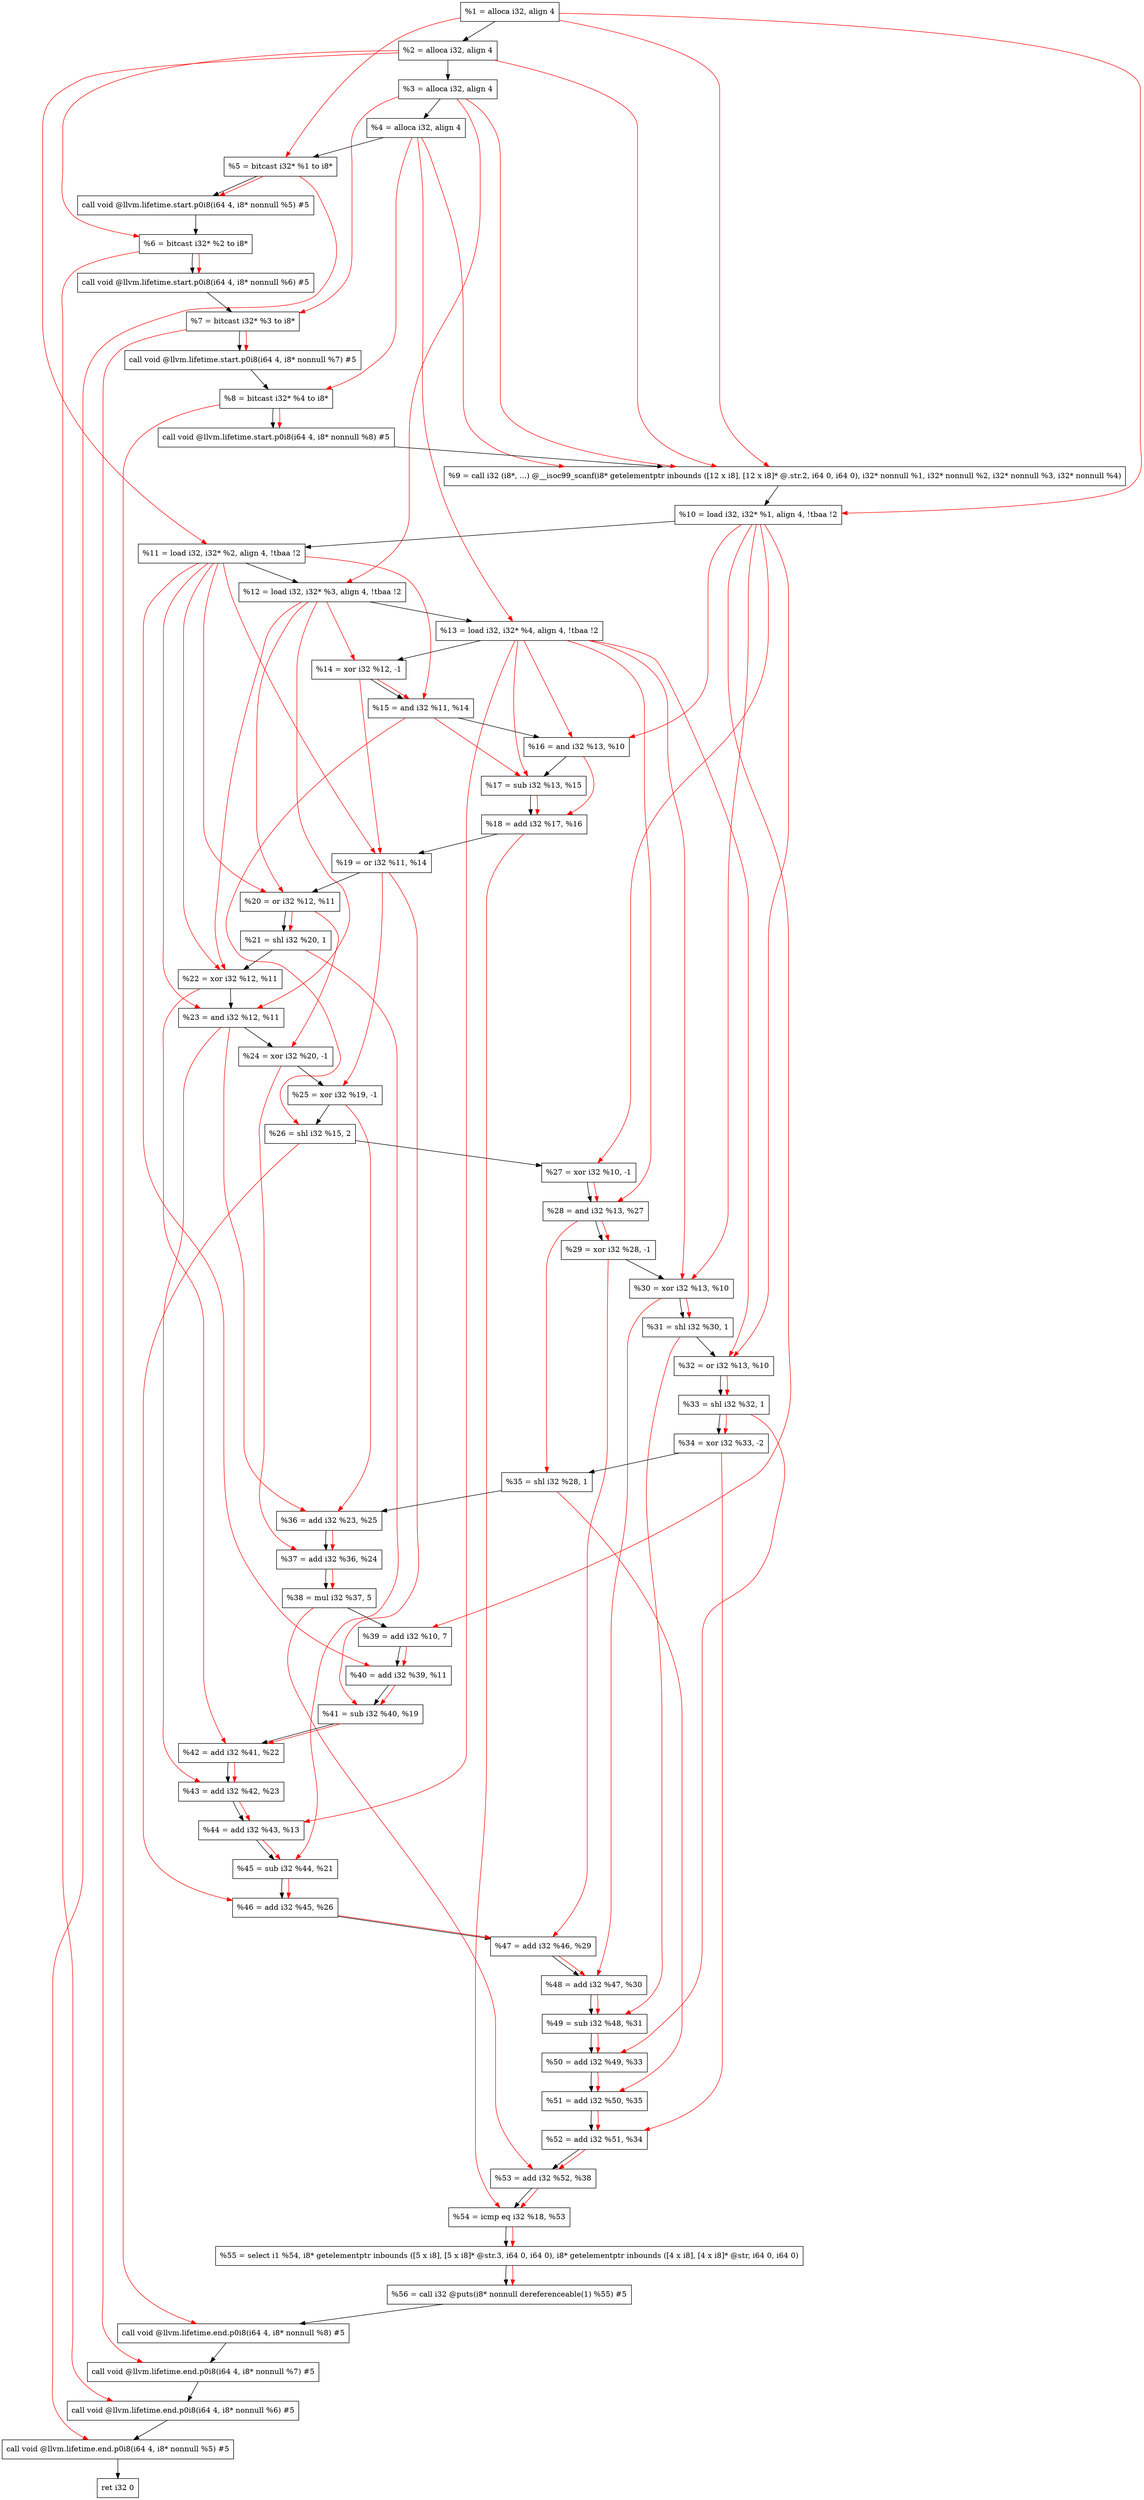 digraph "DFG for'main' function" {
	Node0x9ccc88[shape=record, label="  %1 = alloca i32, align 4"];
	Node0x9ccd08[shape=record, label="  %2 = alloca i32, align 4"];
	Node0x9ccd98[shape=record, label="  %3 = alloca i32, align 4"];
	Node0x9ccdf8[shape=record, label="  %4 = alloca i32, align 4"];
	Node0x9ccea8[shape=record, label="  %5 = bitcast i32* %1 to i8*"];
	Node0x9cd2d8[shape=record, label="  call void @llvm.lifetime.start.p0i8(i64 4, i8* nonnull %5) #5"];
	Node0x9cd3b8[shape=record, label="  %6 = bitcast i32* %2 to i8*"];
	Node0x9cd4b8[shape=record, label="  call void @llvm.lifetime.start.p0i8(i64 4, i8* nonnull %6) #5"];
	Node0x9cd578[shape=record, label="  %7 = bitcast i32* %3 to i8*"];
	Node0x9cd628[shape=record, label="  call void @llvm.lifetime.start.p0i8(i64 4, i8* nonnull %7) #5"];
	Node0x9cd6e8[shape=record, label="  %8 = bitcast i32* %4 to i8*"];
	Node0x9cd798[shape=record, label="  call void @llvm.lifetime.start.p0i8(i64 4, i8* nonnull %8) #5"];
	Node0x9c7b70[shape=record, label="  %9 = call i32 (i8*, ...) @__isoc99_scanf(i8* getelementptr inbounds ([12 x i8], [12 x i8]* @.str.2, i64 0, i64 0), i32* nonnull %1, i32* nonnull %2, i32* nonnull %3, i32* nonnull %4)"];
	Node0x9cd998[shape=record, label="  %10 = load i32, i32* %1, align 4, !tbaa !2"];
	Node0x9ce908[shape=record, label="  %11 = load i32, i32* %2, align 4, !tbaa !2"];
	Node0x9cef78[shape=record, label="  %12 = load i32, i32* %3, align 4, !tbaa !2"];
	Node0x9cefd8[shape=record, label="  %13 = load i32, i32* %4, align 4, !tbaa !2"];
	Node0x9cf050[shape=record, label="  %14 = xor i32 %12, -1"];
	Node0x9cf0c0[shape=record, label="  %15 = and i32 %11, %14"];
	Node0x9cf130[shape=record, label="  %16 = and i32 %13, %10"];
	Node0x9cf1a0[shape=record, label="  %17 = sub i32 %13, %15"];
	Node0x9cf210[shape=record, label="  %18 = add i32 %17, %16"];
	Node0x9cf280[shape=record, label="  %19 = or i32 %11, %14"];
	Node0x9cf2f0[shape=record, label="  %20 = or i32 %12, %11"];
	Node0x9cf360[shape=record, label="  %21 = shl i32 %20, 1"];
	Node0x9cf3d0[shape=record, label="  %22 = xor i32 %12, %11"];
	Node0x9cf440[shape=record, label="  %23 = and i32 %12, %11"];
	Node0x9cf4b0[shape=record, label="  %24 = xor i32 %20, -1"];
	Node0x9cf520[shape=record, label="  %25 = xor i32 %19, -1"];
	Node0x9cf590[shape=record, label="  %26 = shl i32 %15, 2"];
	Node0x9cf600[shape=record, label="  %27 = xor i32 %10, -1"];
	Node0x9cf670[shape=record, label="  %28 = and i32 %13, %27"];
	Node0x9cf6e0[shape=record, label="  %29 = xor i32 %28, -1"];
	Node0x9cf750[shape=record, label="  %30 = xor i32 %13, %10"];
	Node0x9cf7c0[shape=record, label="  %31 = shl i32 %30, 1"];
	Node0x9cf830[shape=record, label="  %32 = or i32 %13, %10"];
	Node0x9cf8a0[shape=record, label="  %33 = shl i32 %32, 1"];
	Node0x9cf910[shape=record, label="  %34 = xor i32 %33, -2"];
	Node0x9cf980[shape=record, label="  %35 = shl i32 %28, 1"];
	Node0x9cf9f0[shape=record, label="  %36 = add i32 %23, %25"];
	Node0x9cfa60[shape=record, label="  %37 = add i32 %36, %24"];
	Node0x9cfad0[shape=record, label="  %38 = mul i32 %37, 5"];
	Node0x9cfb40[shape=record, label="  %39 = add i32 %10, 7"];
	Node0x9cfbb0[shape=record, label="  %40 = add i32 %39, %11"];
	Node0x9cfc20[shape=record, label="  %41 = sub i32 %40, %19"];
	Node0x9cfc90[shape=record, label="  %42 = add i32 %41, %22"];
	Node0x9cfd00[shape=record, label="  %43 = add i32 %42, %23"];
	Node0x9cfd70[shape=record, label="  %44 = add i32 %43, %13"];
	Node0x9cfde0[shape=record, label="  %45 = sub i32 %44, %21"];
	Node0x9cfe50[shape=record, label="  %46 = add i32 %45, %26"];
	Node0x9cfec0[shape=record, label="  %47 = add i32 %46, %29"];
	Node0x9cff30[shape=record, label="  %48 = add i32 %47, %30"];
	Node0x9cffa0[shape=record, label="  %49 = sub i32 %48, %31"];
	Node0x9d0010[shape=record, label="  %50 = add i32 %49, %33"];
	Node0x9d0080[shape=record, label="  %51 = add i32 %50, %35"];
	Node0x9d00f0[shape=record, label="  %52 = add i32 %51, %34"];
	Node0x9d0160[shape=record, label="  %53 = add i32 %52, %38"];
	Node0x9d01d0[shape=record, label="  %54 = icmp eq i32 %18, %53"];
	Node0x96c8b8[shape=record, label="  %55 = select i1 %54, i8* getelementptr inbounds ([5 x i8], [5 x i8]* @str.3, i64 0, i64 0), i8* getelementptr inbounds ([4 x i8], [4 x i8]* @str, i64 0, i64 0)"];
	Node0x9d0260[shape=record, label="  %56 = call i32 @puts(i8* nonnull dereferenceable(1) %55) #5"];
	Node0x9d0508[shape=record, label="  call void @llvm.lifetime.end.p0i8(i64 4, i8* nonnull %8) #5"];
	Node0x9d0668[shape=record, label="  call void @llvm.lifetime.end.p0i8(i64 4, i8* nonnull %7) #5"];
	Node0x9d0778[shape=record, label="  call void @llvm.lifetime.end.p0i8(i64 4, i8* nonnull %6) #5"];
	Node0x9d0888[shape=record, label="  call void @llvm.lifetime.end.p0i8(i64 4, i8* nonnull %5) #5"];
	Node0x9d0948[shape=record, label="  ret i32 0"];
	Node0x9ccc88 -> Node0x9ccd08;
	Node0x9ccd08 -> Node0x9ccd98;
	Node0x9ccd98 -> Node0x9ccdf8;
	Node0x9ccdf8 -> Node0x9ccea8;
	Node0x9ccea8 -> Node0x9cd2d8;
	Node0x9cd2d8 -> Node0x9cd3b8;
	Node0x9cd3b8 -> Node0x9cd4b8;
	Node0x9cd4b8 -> Node0x9cd578;
	Node0x9cd578 -> Node0x9cd628;
	Node0x9cd628 -> Node0x9cd6e8;
	Node0x9cd6e8 -> Node0x9cd798;
	Node0x9cd798 -> Node0x9c7b70;
	Node0x9c7b70 -> Node0x9cd998;
	Node0x9cd998 -> Node0x9ce908;
	Node0x9ce908 -> Node0x9cef78;
	Node0x9cef78 -> Node0x9cefd8;
	Node0x9cefd8 -> Node0x9cf050;
	Node0x9cf050 -> Node0x9cf0c0;
	Node0x9cf0c0 -> Node0x9cf130;
	Node0x9cf130 -> Node0x9cf1a0;
	Node0x9cf1a0 -> Node0x9cf210;
	Node0x9cf210 -> Node0x9cf280;
	Node0x9cf280 -> Node0x9cf2f0;
	Node0x9cf2f0 -> Node0x9cf360;
	Node0x9cf360 -> Node0x9cf3d0;
	Node0x9cf3d0 -> Node0x9cf440;
	Node0x9cf440 -> Node0x9cf4b0;
	Node0x9cf4b0 -> Node0x9cf520;
	Node0x9cf520 -> Node0x9cf590;
	Node0x9cf590 -> Node0x9cf600;
	Node0x9cf600 -> Node0x9cf670;
	Node0x9cf670 -> Node0x9cf6e0;
	Node0x9cf6e0 -> Node0x9cf750;
	Node0x9cf750 -> Node0x9cf7c0;
	Node0x9cf7c0 -> Node0x9cf830;
	Node0x9cf830 -> Node0x9cf8a0;
	Node0x9cf8a0 -> Node0x9cf910;
	Node0x9cf910 -> Node0x9cf980;
	Node0x9cf980 -> Node0x9cf9f0;
	Node0x9cf9f0 -> Node0x9cfa60;
	Node0x9cfa60 -> Node0x9cfad0;
	Node0x9cfad0 -> Node0x9cfb40;
	Node0x9cfb40 -> Node0x9cfbb0;
	Node0x9cfbb0 -> Node0x9cfc20;
	Node0x9cfc20 -> Node0x9cfc90;
	Node0x9cfc90 -> Node0x9cfd00;
	Node0x9cfd00 -> Node0x9cfd70;
	Node0x9cfd70 -> Node0x9cfde0;
	Node0x9cfde0 -> Node0x9cfe50;
	Node0x9cfe50 -> Node0x9cfec0;
	Node0x9cfec0 -> Node0x9cff30;
	Node0x9cff30 -> Node0x9cffa0;
	Node0x9cffa0 -> Node0x9d0010;
	Node0x9d0010 -> Node0x9d0080;
	Node0x9d0080 -> Node0x9d00f0;
	Node0x9d00f0 -> Node0x9d0160;
	Node0x9d0160 -> Node0x9d01d0;
	Node0x9d01d0 -> Node0x96c8b8;
	Node0x96c8b8 -> Node0x9d0260;
	Node0x9d0260 -> Node0x9d0508;
	Node0x9d0508 -> Node0x9d0668;
	Node0x9d0668 -> Node0x9d0778;
	Node0x9d0778 -> Node0x9d0888;
	Node0x9d0888 -> Node0x9d0948;
edge [color=red]
	Node0x9ccc88 -> Node0x9ccea8;
	Node0x9ccea8 -> Node0x9cd2d8;
	Node0x9ccd08 -> Node0x9cd3b8;
	Node0x9cd3b8 -> Node0x9cd4b8;
	Node0x9ccd98 -> Node0x9cd578;
	Node0x9cd578 -> Node0x9cd628;
	Node0x9ccdf8 -> Node0x9cd6e8;
	Node0x9cd6e8 -> Node0x9cd798;
	Node0x9ccc88 -> Node0x9c7b70;
	Node0x9ccd08 -> Node0x9c7b70;
	Node0x9ccd98 -> Node0x9c7b70;
	Node0x9ccdf8 -> Node0x9c7b70;
	Node0x9ccc88 -> Node0x9cd998;
	Node0x9ccd08 -> Node0x9ce908;
	Node0x9ccd98 -> Node0x9cef78;
	Node0x9ccdf8 -> Node0x9cefd8;
	Node0x9cef78 -> Node0x9cf050;
	Node0x9ce908 -> Node0x9cf0c0;
	Node0x9cf050 -> Node0x9cf0c0;
	Node0x9cefd8 -> Node0x9cf130;
	Node0x9cd998 -> Node0x9cf130;
	Node0x9cefd8 -> Node0x9cf1a0;
	Node0x9cf0c0 -> Node0x9cf1a0;
	Node0x9cf1a0 -> Node0x9cf210;
	Node0x9cf130 -> Node0x9cf210;
	Node0x9ce908 -> Node0x9cf280;
	Node0x9cf050 -> Node0x9cf280;
	Node0x9cef78 -> Node0x9cf2f0;
	Node0x9ce908 -> Node0x9cf2f0;
	Node0x9cf2f0 -> Node0x9cf360;
	Node0x9cef78 -> Node0x9cf3d0;
	Node0x9ce908 -> Node0x9cf3d0;
	Node0x9cef78 -> Node0x9cf440;
	Node0x9ce908 -> Node0x9cf440;
	Node0x9cf2f0 -> Node0x9cf4b0;
	Node0x9cf280 -> Node0x9cf520;
	Node0x9cf0c0 -> Node0x9cf590;
	Node0x9cd998 -> Node0x9cf600;
	Node0x9cefd8 -> Node0x9cf670;
	Node0x9cf600 -> Node0x9cf670;
	Node0x9cf670 -> Node0x9cf6e0;
	Node0x9cefd8 -> Node0x9cf750;
	Node0x9cd998 -> Node0x9cf750;
	Node0x9cf750 -> Node0x9cf7c0;
	Node0x9cefd8 -> Node0x9cf830;
	Node0x9cd998 -> Node0x9cf830;
	Node0x9cf830 -> Node0x9cf8a0;
	Node0x9cf8a0 -> Node0x9cf910;
	Node0x9cf670 -> Node0x9cf980;
	Node0x9cf440 -> Node0x9cf9f0;
	Node0x9cf520 -> Node0x9cf9f0;
	Node0x9cf9f0 -> Node0x9cfa60;
	Node0x9cf4b0 -> Node0x9cfa60;
	Node0x9cfa60 -> Node0x9cfad0;
	Node0x9cd998 -> Node0x9cfb40;
	Node0x9cfb40 -> Node0x9cfbb0;
	Node0x9ce908 -> Node0x9cfbb0;
	Node0x9cfbb0 -> Node0x9cfc20;
	Node0x9cf280 -> Node0x9cfc20;
	Node0x9cfc20 -> Node0x9cfc90;
	Node0x9cf3d0 -> Node0x9cfc90;
	Node0x9cfc90 -> Node0x9cfd00;
	Node0x9cf440 -> Node0x9cfd00;
	Node0x9cfd00 -> Node0x9cfd70;
	Node0x9cefd8 -> Node0x9cfd70;
	Node0x9cfd70 -> Node0x9cfde0;
	Node0x9cf360 -> Node0x9cfde0;
	Node0x9cfde0 -> Node0x9cfe50;
	Node0x9cf590 -> Node0x9cfe50;
	Node0x9cfe50 -> Node0x9cfec0;
	Node0x9cf6e0 -> Node0x9cfec0;
	Node0x9cfec0 -> Node0x9cff30;
	Node0x9cf750 -> Node0x9cff30;
	Node0x9cff30 -> Node0x9cffa0;
	Node0x9cf7c0 -> Node0x9cffa0;
	Node0x9cffa0 -> Node0x9d0010;
	Node0x9cf8a0 -> Node0x9d0010;
	Node0x9d0010 -> Node0x9d0080;
	Node0x9cf980 -> Node0x9d0080;
	Node0x9d0080 -> Node0x9d00f0;
	Node0x9cf910 -> Node0x9d00f0;
	Node0x9d00f0 -> Node0x9d0160;
	Node0x9cfad0 -> Node0x9d0160;
	Node0x9cf210 -> Node0x9d01d0;
	Node0x9d0160 -> Node0x9d01d0;
	Node0x9d01d0 -> Node0x96c8b8;
	Node0x96c8b8 -> Node0x9d0260;
	Node0x9cd6e8 -> Node0x9d0508;
	Node0x9cd578 -> Node0x9d0668;
	Node0x9cd3b8 -> Node0x9d0778;
	Node0x9ccea8 -> Node0x9d0888;
}

